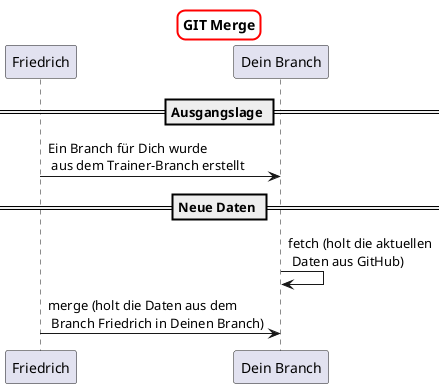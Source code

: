 @startuml
skinparam titleBorderRoundCorner 15
skinparam titleBorderThickness 2
skinparam titleBorderColor red
title GIT Merge

== Ausgangslage ==
Friedrich -> "Dein Branch" : Ein Branch für Dich wurde\n aus dem Trainer-Branch erstellt

== Neue Daten ==

"Dein Branch" -> "Dein Branch" : fetch (holt die aktuellen\n Daten aus GitHub)
Friedrich -> "Dein Branch" : merge (holt die Daten aus dem\n Branch Friedrich in Deinen Branch)

@enduml
